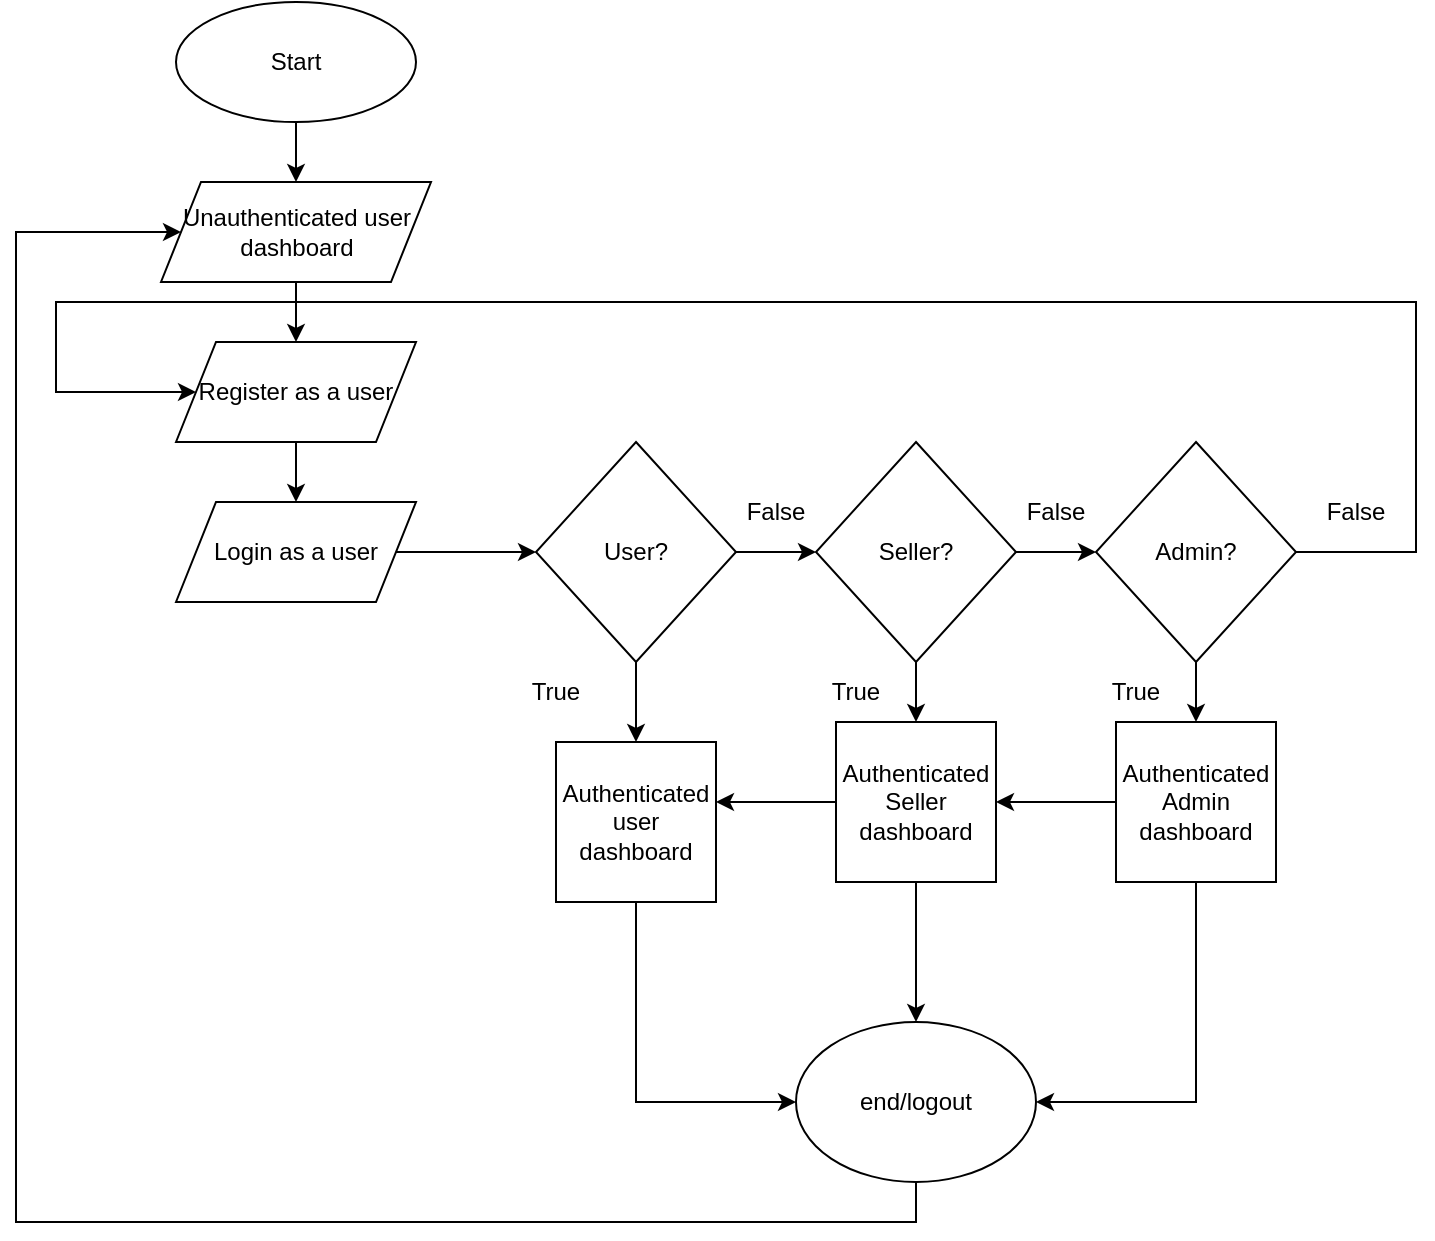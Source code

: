 <mxfile version="26.2.9">
  <diagram name="Page-1" id="BUav48fRu8-EuM4EQ910">
    <mxGraphModel dx="1480" dy="814" grid="1" gridSize="10" guides="1" tooltips="1" connect="1" arrows="1" fold="1" page="1" pageScale="1" pageWidth="850" pageHeight="1100" math="0" shadow="0">
      <root>
        <mxCell id="0" />
        <mxCell id="1" parent="0" />
        <mxCell id="yWNiVnW7vjwS9xAwhrSr-2" value="Start" style="ellipse;whiteSpace=wrap;html=1;" vertex="1" parent="1">
          <mxGeometry x="320" y="450" width="120" height="60" as="geometry" />
        </mxCell>
        <mxCell id="yWNiVnW7vjwS9xAwhrSr-4" value="" style="endArrow=classic;html=1;rounded=0;exitX=0.5;exitY=1;exitDx=0;exitDy=0;entryX=0.5;entryY=0;entryDx=0;entryDy=0;" edge="1" parent="1" source="yWNiVnW7vjwS9xAwhrSr-2" target="yWNiVnW7vjwS9xAwhrSr-7">
          <mxGeometry width="50" height="50" relative="1" as="geometry">
            <mxPoint x="360" y="560" as="sourcePoint" />
            <mxPoint x="380" y="540" as="targetPoint" />
          </mxGeometry>
        </mxCell>
        <mxCell id="yWNiVnW7vjwS9xAwhrSr-26" value="" style="edgeStyle=orthogonalEdgeStyle;rounded=0;orthogonalLoop=1;jettySize=auto;html=1;" edge="1" parent="1" source="yWNiVnW7vjwS9xAwhrSr-7" target="yWNiVnW7vjwS9xAwhrSr-12">
          <mxGeometry relative="1" as="geometry" />
        </mxCell>
        <mxCell id="yWNiVnW7vjwS9xAwhrSr-7" value="Unauthenticated user dashboard" style="shape=parallelogram;perimeter=parallelogramPerimeter;whiteSpace=wrap;html=1;fixedSize=1;" vertex="1" parent="1">
          <mxGeometry x="312.5" y="540" width="135" height="50" as="geometry" />
        </mxCell>
        <mxCell id="yWNiVnW7vjwS9xAwhrSr-28" value="" style="edgeStyle=orthogonalEdgeStyle;rounded=0;orthogonalLoop=1;jettySize=auto;html=1;" edge="1" parent="1" source="yWNiVnW7vjwS9xAwhrSr-12" target="yWNiVnW7vjwS9xAwhrSr-27">
          <mxGeometry relative="1" as="geometry" />
        </mxCell>
        <mxCell id="yWNiVnW7vjwS9xAwhrSr-12" value="Register as a user" style="shape=parallelogram;perimeter=parallelogramPerimeter;whiteSpace=wrap;html=1;fixedSize=1;" vertex="1" parent="1">
          <mxGeometry x="320" y="620" width="120" height="50" as="geometry" />
        </mxCell>
        <mxCell id="yWNiVnW7vjwS9xAwhrSr-30" style="edgeStyle=orthogonalEdgeStyle;rounded=0;orthogonalLoop=1;jettySize=auto;html=1;entryX=0;entryY=0.5;entryDx=0;entryDy=0;" edge="1" parent="1" source="yWNiVnW7vjwS9xAwhrSr-27" target="yWNiVnW7vjwS9xAwhrSr-29">
          <mxGeometry relative="1" as="geometry" />
        </mxCell>
        <mxCell id="yWNiVnW7vjwS9xAwhrSr-27" value="Login as a user" style="shape=parallelogram;perimeter=parallelogramPerimeter;whiteSpace=wrap;html=1;fixedSize=1;" vertex="1" parent="1">
          <mxGeometry x="320" y="700" width="120" height="50" as="geometry" />
        </mxCell>
        <mxCell id="yWNiVnW7vjwS9xAwhrSr-32" value="" style="edgeStyle=orthogonalEdgeStyle;rounded=0;orthogonalLoop=1;jettySize=auto;html=1;" edge="1" parent="1" source="yWNiVnW7vjwS9xAwhrSr-29" target="yWNiVnW7vjwS9xAwhrSr-31">
          <mxGeometry relative="1" as="geometry" />
        </mxCell>
        <mxCell id="yWNiVnW7vjwS9xAwhrSr-44" style="edgeStyle=orthogonalEdgeStyle;rounded=0;orthogonalLoop=1;jettySize=auto;html=1;entryX=0.5;entryY=0;entryDx=0;entryDy=0;" edge="1" parent="1" source="yWNiVnW7vjwS9xAwhrSr-29" target="yWNiVnW7vjwS9xAwhrSr-41">
          <mxGeometry relative="1" as="geometry" />
        </mxCell>
        <mxCell id="yWNiVnW7vjwS9xAwhrSr-29" value="User?" style="rhombus;whiteSpace=wrap;html=1;" vertex="1" parent="1">
          <mxGeometry x="500" y="670" width="100" height="110" as="geometry" />
        </mxCell>
        <mxCell id="yWNiVnW7vjwS9xAwhrSr-34" value="" style="edgeStyle=orthogonalEdgeStyle;rounded=0;orthogonalLoop=1;jettySize=auto;html=1;" edge="1" parent="1" source="yWNiVnW7vjwS9xAwhrSr-31" target="yWNiVnW7vjwS9xAwhrSr-33">
          <mxGeometry relative="1" as="geometry" />
        </mxCell>
        <mxCell id="yWNiVnW7vjwS9xAwhrSr-46" style="edgeStyle=orthogonalEdgeStyle;rounded=0;orthogonalLoop=1;jettySize=auto;html=1;entryX=0.5;entryY=0;entryDx=0;entryDy=0;" edge="1" parent="1" source="yWNiVnW7vjwS9xAwhrSr-31" target="yWNiVnW7vjwS9xAwhrSr-43">
          <mxGeometry relative="1" as="geometry" />
        </mxCell>
        <mxCell id="yWNiVnW7vjwS9xAwhrSr-31" value="Seller?" style="rhombus;whiteSpace=wrap;html=1;" vertex="1" parent="1">
          <mxGeometry x="640" y="670" width="100" height="110" as="geometry" />
        </mxCell>
        <mxCell id="yWNiVnW7vjwS9xAwhrSr-47" style="edgeStyle=orthogonalEdgeStyle;rounded=0;orthogonalLoop=1;jettySize=auto;html=1;entryX=0.5;entryY=0;entryDx=0;entryDy=0;" edge="1" parent="1" source="yWNiVnW7vjwS9xAwhrSr-33" target="yWNiVnW7vjwS9xAwhrSr-42">
          <mxGeometry relative="1" as="geometry" />
        </mxCell>
        <mxCell id="yWNiVnW7vjwS9xAwhrSr-55" style="edgeStyle=orthogonalEdgeStyle;rounded=0;orthogonalLoop=1;jettySize=auto;html=1;entryX=0;entryY=0.5;entryDx=0;entryDy=0;" edge="1" parent="1" source="yWNiVnW7vjwS9xAwhrSr-33" target="yWNiVnW7vjwS9xAwhrSr-12">
          <mxGeometry relative="1" as="geometry">
            <Array as="points">
              <mxPoint x="940" y="725" />
              <mxPoint x="940" y="600" />
              <mxPoint x="260" y="600" />
              <mxPoint x="260" y="645" />
            </Array>
          </mxGeometry>
        </mxCell>
        <mxCell id="yWNiVnW7vjwS9xAwhrSr-33" value="Admin?" style="rhombus;whiteSpace=wrap;html=1;" vertex="1" parent="1">
          <mxGeometry x="780" y="670" width="100" height="110" as="geometry" />
        </mxCell>
        <mxCell id="yWNiVnW7vjwS9xAwhrSr-35" value="False" style="text;html=1;align=center;verticalAlign=middle;whiteSpace=wrap;rounded=0;" vertex="1" parent="1">
          <mxGeometry x="590" y="690" width="60" height="30" as="geometry" />
        </mxCell>
        <mxCell id="yWNiVnW7vjwS9xAwhrSr-36" value="False" style="text;html=1;align=center;verticalAlign=middle;whiteSpace=wrap;rounded=0;" vertex="1" parent="1">
          <mxGeometry x="730" y="690" width="60" height="30" as="geometry" />
        </mxCell>
        <mxCell id="yWNiVnW7vjwS9xAwhrSr-37" value="True&lt;span style=&quot;color: rgba(0, 0, 0, 0); font-family: monospace; font-size: 0px; text-align: start; text-wrap-mode: nowrap;&quot;&gt;%3CmxGraphModel%3E%3Croot%3E%3CmxCell%20id%3D%220%22%2F%3E%3CmxCell%20id%3D%221%22%20parent%3D%220%22%2F%3E%3CmxCell%20id%3D%222%22%20value%3D%22False%22%20style%3D%22text%3Bhtml%3D1%3Balign%3Dcenter%3BverticalAlign%3Dmiddle%3BwhiteSpace%3Dwrap%3Brounded%3D0%3B%22%20vertex%3D%221%22%20parent%3D%221%22%3E%3CmxGeometry%20x%3D%22590%22%20y%3D%22690%22%20width%3D%2260%22%20height%3D%2230%22%20as%3D%22geometry%22%2F%3E%3C%2FmxCell%3E%3C%2Froot%3E%3C%2FmxGraphModel%3E&lt;/span&gt;" style="text;html=1;align=center;verticalAlign=middle;whiteSpace=wrap;rounded=0;" vertex="1" parent="1">
          <mxGeometry x="480" y="780" width="60" height="30" as="geometry" />
        </mxCell>
        <mxCell id="yWNiVnW7vjwS9xAwhrSr-39" value="True&lt;span style=&quot;color: rgba(0, 0, 0, 0); font-family: monospace; font-size: 0px; text-align: start; text-wrap-mode: nowrap;&quot;&gt;%3CmxGraphModel%3E%3Croot%3E%3CmxCell%20id%3D%220%22%2F%3E%3CmxCell%20id%3D%221%22%20parent%3D%220%22%2F%3E%3CmxCell%20id%3D%222%22%20value%3D%22False%22%20style%3D%22text%3Bhtml%3D1%3Balign%3Dcenter%3BverticalAlign%3Dmiddle%3BwhiteSpace%3Dwrap%3Brounded%3D0%3B%22%20vertex%3D%221%22%20parent%3D%221%22%3E%3CmxGeometry%20x%3D%22590%22%20y%3D%22690%22%20width%3D%2260%22%20height%3D%2230%22%20as%3D%22geometry%22%2F%3E%3C%2FmxCell%3E%3C%2Froot%3E%3C%2FmxGraphModel%3E&lt;/span&gt;" style="text;html=1;align=center;verticalAlign=middle;whiteSpace=wrap;rounded=0;" vertex="1" parent="1">
          <mxGeometry x="770" y="780" width="60" height="30" as="geometry" />
        </mxCell>
        <mxCell id="yWNiVnW7vjwS9xAwhrSr-40" value="True&lt;span style=&quot;color: rgba(0, 0, 0, 0); font-family: monospace; font-size: 0px; text-align: start; text-wrap-mode: nowrap;&quot;&gt;%3CmxGraphModel%3E%3Croot%3E%3CmxCell%20id%3D%220%22%2F%3E%3CmxCell%20id%3D%221%22%20parent%3D%220%22%2F%3E%3CmxCell%20id%3D%222%22%20value%3D%22False%22%20style%3D%22text%3Bhtml%3D1%3Balign%3Dcenter%3BverticalAlign%3Dmiddle%3BwhiteSpace%3Dwrap%3Brounded%3D0%3B%22%20vertex%3D%221%22%20parent%3D%221%22%3E%3CmxGeometry%20x%3D%22590%22%20y%3D%22690%22%20width%3D%2260%22%20height%3D%2230%22%20as%3D%22geometry%22%2F%3E%3C%2FmxCell%3E%3C%2Froot%3E%3C%2FmxGraphModel%3E&lt;/span&gt;" style="text;html=1;align=center;verticalAlign=middle;whiteSpace=wrap;rounded=0;" vertex="1" parent="1">
          <mxGeometry x="630" y="780" width="60" height="30" as="geometry" />
        </mxCell>
        <mxCell id="yWNiVnW7vjwS9xAwhrSr-62" style="edgeStyle=orthogonalEdgeStyle;rounded=0;orthogonalLoop=1;jettySize=auto;html=1;entryX=0;entryY=0.5;entryDx=0;entryDy=0;" edge="1" parent="1" source="yWNiVnW7vjwS9xAwhrSr-41" target="yWNiVnW7vjwS9xAwhrSr-59">
          <mxGeometry relative="1" as="geometry">
            <Array as="points">
              <mxPoint x="550" y="1000" />
            </Array>
          </mxGeometry>
        </mxCell>
        <mxCell id="yWNiVnW7vjwS9xAwhrSr-41" value="Authenticated user dashboard" style="whiteSpace=wrap;html=1;aspect=fixed;" vertex="1" parent="1">
          <mxGeometry x="510" y="820" width="80" height="80" as="geometry" />
        </mxCell>
        <mxCell id="yWNiVnW7vjwS9xAwhrSr-56" style="edgeStyle=orthogonalEdgeStyle;rounded=0;orthogonalLoop=1;jettySize=auto;html=1;entryX=1;entryY=0.5;entryDx=0;entryDy=0;" edge="1" parent="1" source="yWNiVnW7vjwS9xAwhrSr-42" target="yWNiVnW7vjwS9xAwhrSr-43">
          <mxGeometry relative="1" as="geometry" />
        </mxCell>
        <mxCell id="yWNiVnW7vjwS9xAwhrSr-61" style="edgeStyle=orthogonalEdgeStyle;rounded=0;orthogonalLoop=1;jettySize=auto;html=1;entryX=1;entryY=0.5;entryDx=0;entryDy=0;" edge="1" parent="1" source="yWNiVnW7vjwS9xAwhrSr-42" target="yWNiVnW7vjwS9xAwhrSr-59">
          <mxGeometry relative="1" as="geometry">
            <Array as="points">
              <mxPoint x="830" y="1000" />
            </Array>
          </mxGeometry>
        </mxCell>
        <mxCell id="yWNiVnW7vjwS9xAwhrSr-42" value="Authenticated Admin dashboard" style="whiteSpace=wrap;html=1;aspect=fixed;" vertex="1" parent="1">
          <mxGeometry x="790" y="810" width="80" height="80" as="geometry" />
        </mxCell>
        <mxCell id="yWNiVnW7vjwS9xAwhrSr-60" style="edgeStyle=orthogonalEdgeStyle;rounded=0;orthogonalLoop=1;jettySize=auto;html=1;entryX=0.5;entryY=0;entryDx=0;entryDy=0;" edge="1" parent="1" source="yWNiVnW7vjwS9xAwhrSr-43" target="yWNiVnW7vjwS9xAwhrSr-59">
          <mxGeometry relative="1" as="geometry" />
        </mxCell>
        <mxCell id="yWNiVnW7vjwS9xAwhrSr-43" value="Authenticated Seller dashboard" style="whiteSpace=wrap;html=1;aspect=fixed;" vertex="1" parent="1">
          <mxGeometry x="650" y="810" width="80" height="80" as="geometry" />
        </mxCell>
        <mxCell id="yWNiVnW7vjwS9xAwhrSr-51" value="False" style="text;html=1;align=center;verticalAlign=middle;whiteSpace=wrap;rounded=0;" vertex="1" parent="1">
          <mxGeometry x="880" y="690" width="60" height="30" as="geometry" />
        </mxCell>
        <mxCell id="yWNiVnW7vjwS9xAwhrSr-57" style="edgeStyle=orthogonalEdgeStyle;rounded=0;orthogonalLoop=1;jettySize=auto;html=1;entryX=1;entryY=0.375;entryDx=0;entryDy=0;entryPerimeter=0;" edge="1" parent="1" source="yWNiVnW7vjwS9xAwhrSr-43" target="yWNiVnW7vjwS9xAwhrSr-41">
          <mxGeometry relative="1" as="geometry" />
        </mxCell>
        <mxCell id="yWNiVnW7vjwS9xAwhrSr-64" style="edgeStyle=orthogonalEdgeStyle;rounded=0;orthogonalLoop=1;jettySize=auto;html=1;entryX=0;entryY=0.5;entryDx=0;entryDy=0;" edge="1" parent="1" source="yWNiVnW7vjwS9xAwhrSr-59" target="yWNiVnW7vjwS9xAwhrSr-7">
          <mxGeometry relative="1" as="geometry">
            <Array as="points">
              <mxPoint x="690" y="1060" />
              <mxPoint x="240" y="1060" />
              <mxPoint x="240" y="565" />
            </Array>
          </mxGeometry>
        </mxCell>
        <mxCell id="yWNiVnW7vjwS9xAwhrSr-59" value="end/logout" style="ellipse;whiteSpace=wrap;html=1;" vertex="1" parent="1">
          <mxGeometry x="630" y="960" width="120" height="80" as="geometry" />
        </mxCell>
      </root>
    </mxGraphModel>
  </diagram>
</mxfile>
